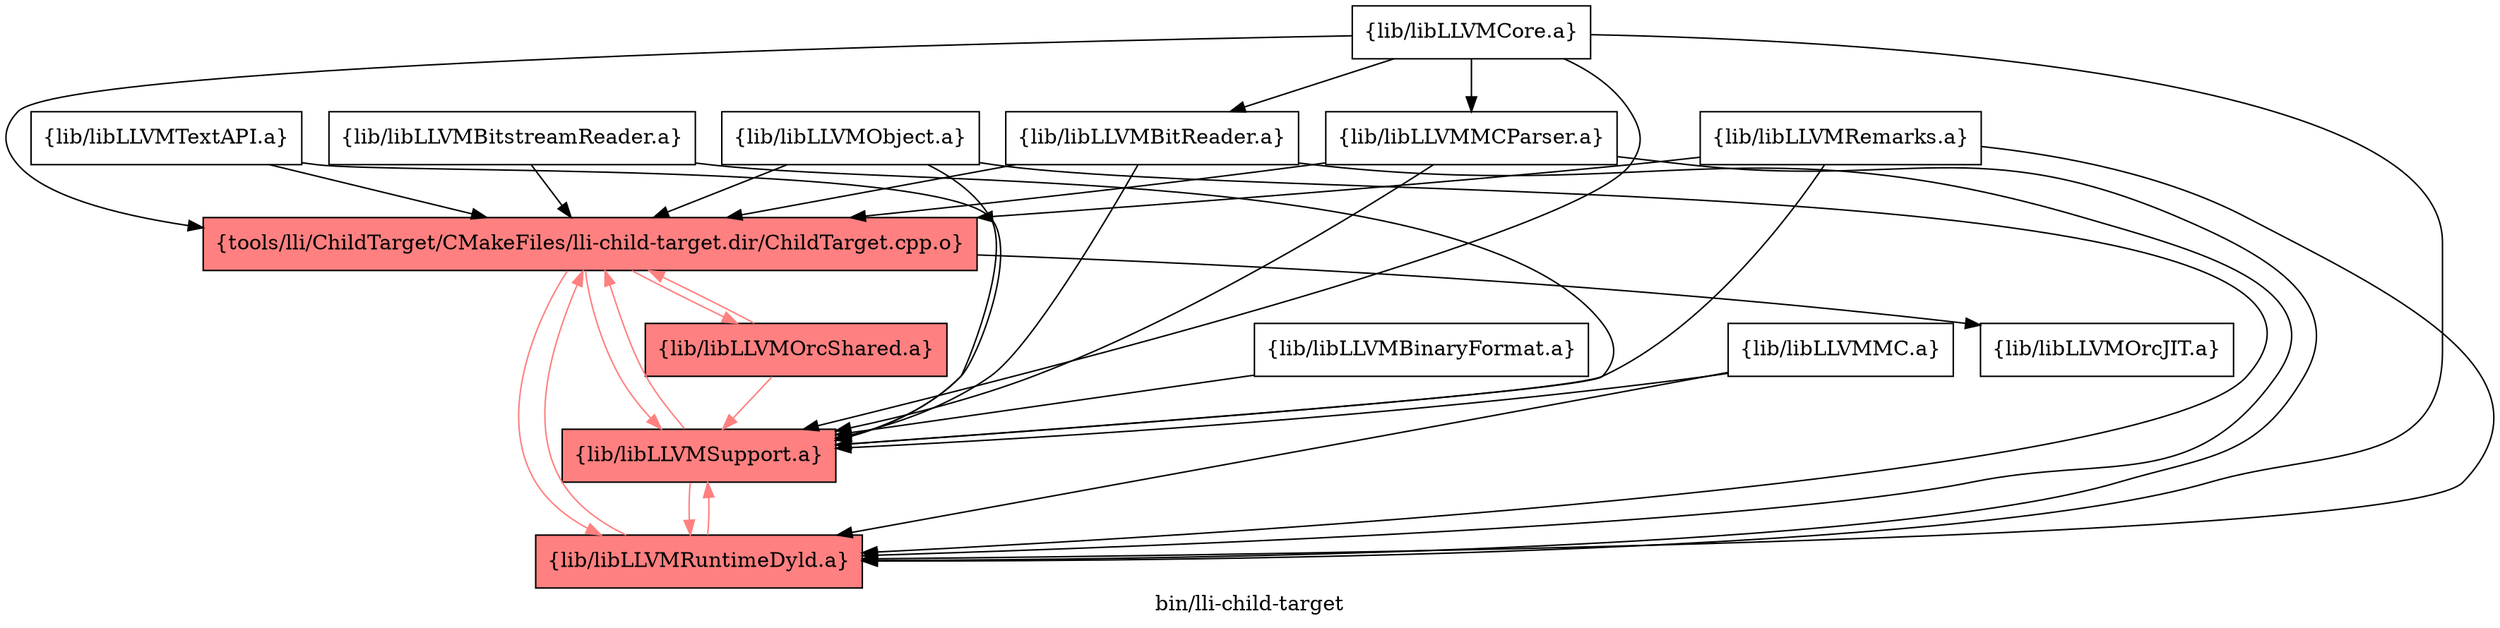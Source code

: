 digraph "bin/lli-child-target" {
	label="bin/lli-child-target";
	{ rank=same; Node0x558843045718;  }

	Node0x558843045718 [shape=record,shape=box,style=filled,fillcolor="1.000000 0.5 1",group=1,label="{tools/lli/ChildTarget/CMakeFiles/lli-child-target.dir/ChildTarget.cpp.o}"];
	Node0x558843045718 -> Node0x558843041b18[color="1.000000 0.5 1"];
	Node0x558843045718 -> Node0x558843042018;
	Node0x558843045718 -> Node0x558843046078[color="1.000000 0.5 1"];
	Node0x558843045718 -> Node0x558843046578[color="1.000000 0.5 1"];
	Node0x558843041b18 [shape=record,shape=box,style=filled,fillcolor="1.000000 0.5 1",group=1,label="{lib/libLLVMOrcShared.a}"];
	Node0x558843041b18 -> Node0x558843045718[color="1.000000 0.5 1"];
	Node0x558843041b18 -> Node0x558843046578[color="1.000000 0.5 1"];
	Node0x558843042018 [shape=record,shape=box,group=0,label="{lib/libLLVMOrcJIT.a}"];
	Node0x558843046078 [shape=record,shape=box,style=filled,fillcolor="1.000000 0.5 1",group=1,label="{lib/libLLVMRuntimeDyld.a}"];
	Node0x558843046078 -> Node0x558843046578[color="1.000000 0.5 1"];
	Node0x558843046078 -> Node0x558843045718[color="1.000000 0.5 1"];
	Node0x558843046578 [shape=record,shape=box,style=filled,fillcolor="1.000000 0.5 1",group=1,label="{lib/libLLVMSupport.a}"];
	Node0x558843046578 -> Node0x558843045718[color="1.000000 0.5 1"];
	Node0x558843046578 -> Node0x558843046078[color="1.000000 0.5 1"];
	Node0x558843044bd8 [shape=record,shape=box,group=0,label="{lib/libLLVMObject.a}"];
	Node0x558843044bd8 -> Node0x558843046578;
	Node0x558843044bd8 -> Node0x558843045718;
	Node0x558843044bd8 -> Node0x558843046078;
	Node0x558843045088 [shape=record,shape=box,group=0,label="{lib/libLLVMBitReader.a}"];
	Node0x558843045088 -> Node0x558843045718;
	Node0x558843045088 -> Node0x558843046078;
	Node0x558843045088 -> Node0x558843046578;
	Node0x558843045678 [shape=record,shape=box,group=0,label="{lib/libLLVMMCParser.a}"];
	Node0x558843045678 -> Node0x558843045718;
	Node0x558843045678 -> Node0x558843046078;
	Node0x558843045678 -> Node0x558843046578;
	Node0x558843045a88 [shape=record,shape=box,group=0,label="{lib/libLLVMMC.a}"];
	Node0x558843045a88 -> Node0x558843046578;
	Node0x558843045a88 -> Node0x558843046078;
	Node0x558843048af8 [shape=record,shape=box,group=0,label="{lib/libLLVMTextAPI.a}"];
	Node0x558843048af8 -> Node0x558843046578;
	Node0x558843048af8 -> Node0x558843045718;
	Node0x558843044318 [shape=record,shape=box,group=0,label="{lib/libLLVMCore.a}"];
	Node0x558843044318 -> Node0x558843045718;
	Node0x558843044318 -> Node0x558843046578;
	Node0x558843044318 -> Node0x558843046078;
	Node0x558843044318 -> Node0x558843045088;
	Node0x558843044318 -> Node0x558843045678;
	Node0x5588430452b8 [shape=record,shape=box,group=0,label="{lib/libLLVMBinaryFormat.a}"];
	Node0x5588430452b8 -> Node0x558843046578;
	Node0x558843044db8 [shape=record,shape=box,group=0,label="{lib/libLLVMRemarks.a}"];
	Node0x558843044db8 -> Node0x558843046578;
	Node0x558843044db8 -> Node0x558843045718;
	Node0x558843044db8 -> Node0x558843046078;
	Node0x558843045c18 [shape=record,shape=box,group=0,label="{lib/libLLVMBitstreamReader.a}"];
	Node0x558843045c18 -> Node0x558843045718;
	Node0x558843045c18 -> Node0x558843046578;
}
